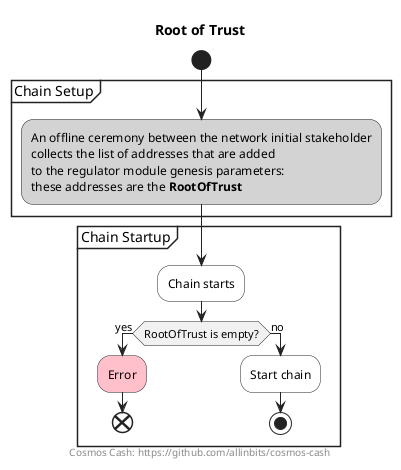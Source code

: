 @startuml

title Root of Trust
footer Cosmos Cash: https://github.com/allinbits/cosmos-cash

<style>
activityDiagram {
  LineColor #222
  FontName sans
}
</style>
skinparam monochrome false
skinparam shadowing false


start
partition "Chain Setup" {
    #lightgray:An offline ceremony between the network initial stakeholder
    collects the list of addresses that are added
    to the regulator module genesis parameters:
    these addresses are the **RootOfTrust**;
}


partition "Chain Startup" {
    #white:Chain starts;
    if (RootOfTrust is empty?) then (yes)
        #pink:Error;
        end
    else (no)
        #white:Start chain;
        stop
    endif
}




@enduml